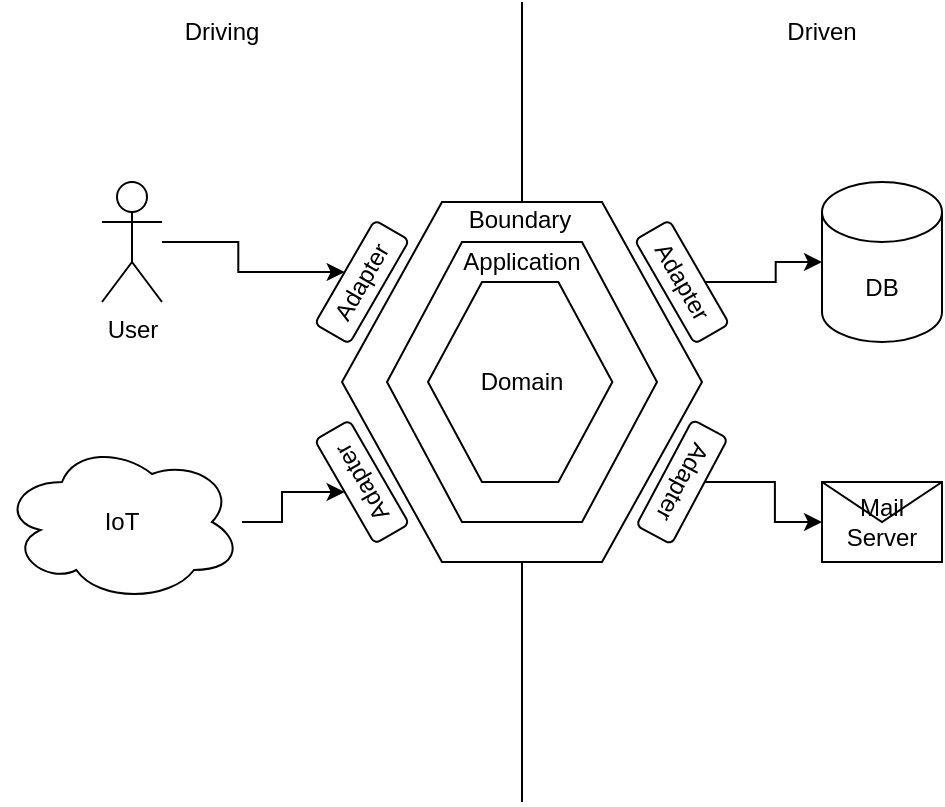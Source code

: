 <mxfile version="20.3.0" type="device"><diagram id="g4XOfiJ10HW_9zSEzWX1" name="Page-1"><mxGraphModel dx="575" dy="555" grid="1" gridSize="10" guides="1" tooltips="1" connect="1" arrows="1" fold="1" page="1" pageScale="1" pageWidth="850" pageHeight="1100" math="0" shadow="0"><root><mxCell id="0"/><mxCell id="1" parent="0"/><mxCell id="mcpQhCsijv_R3JxxNTv7-6" value="" style="endArrow=none;html=1;rounded=0;" edge="1" parent="1"><mxGeometry width="50" height="50" relative="1" as="geometry"><mxPoint x="380" y="560" as="sourcePoint"/><mxPoint x="380" y="160" as="targetPoint"/></mxGeometry></mxCell><mxCell id="mcpQhCsijv_R3JxxNTv7-1" value="" style="shape=hexagon;perimeter=hexagonPerimeter2;whiteSpace=wrap;html=1;fixedSize=1;size=50;" vertex="1" parent="1"><mxGeometry x="290" y="260" width="180" height="180" as="geometry"/></mxCell><mxCell id="mcpQhCsijv_R3JxxNTv7-2" value="Adapter" style="rounded=1;whiteSpace=wrap;html=1;rotation=-60;" vertex="1" parent="1"><mxGeometry x="270" y="290" width="60" height="20" as="geometry"/></mxCell><mxCell id="mcpQhCsijv_R3JxxNTv7-3" value="Adapter" style="rounded=1;whiteSpace=wrap;html=1;rotation=-120;" vertex="1" parent="1"><mxGeometry x="270" y="390" width="60" height="20" as="geometry"/></mxCell><mxCell id="mcpQhCsijv_R3JxxNTv7-17" style="edgeStyle=orthogonalEdgeStyle;rounded=0;orthogonalLoop=1;jettySize=auto;html=1;entryX=0;entryY=0.5;entryDx=0;entryDy=0;entryPerimeter=0;" edge="1" parent="1" source="mcpQhCsijv_R3JxxNTv7-4" target="mcpQhCsijv_R3JxxNTv7-15"><mxGeometry relative="1" as="geometry"/></mxCell><mxCell id="mcpQhCsijv_R3JxxNTv7-4" value="Adapter" style="rounded=1;whiteSpace=wrap;html=1;rotation=60;" vertex="1" parent="1"><mxGeometry x="430" y="290" width="60" height="20" as="geometry"/></mxCell><mxCell id="mcpQhCsijv_R3JxxNTv7-21" style="edgeStyle=orthogonalEdgeStyle;rounded=0;orthogonalLoop=1;jettySize=auto;html=1;entryX=0;entryY=0.5;entryDx=0;entryDy=0;" edge="1" parent="1" source="mcpQhCsijv_R3JxxNTv7-5" target="mcpQhCsijv_R3JxxNTv7-20"><mxGeometry relative="1" as="geometry"/></mxCell><mxCell id="mcpQhCsijv_R3JxxNTv7-5" value="Adapter" style="rounded=1;whiteSpace=wrap;html=1;rotation=-242;" vertex="1" parent="1"><mxGeometry x="430" y="390" width="60" height="20" as="geometry"/></mxCell><mxCell id="mcpQhCsijv_R3JxxNTv7-7" value="Driving" style="text;html=1;strokeColor=none;fillColor=none;align=center;verticalAlign=middle;whiteSpace=wrap;rounded=0;" vertex="1" parent="1"><mxGeometry x="200" y="160" width="60" height="30" as="geometry"/></mxCell><mxCell id="mcpQhCsijv_R3JxxNTv7-8" value="Driven" style="text;html=1;strokeColor=none;fillColor=none;align=center;verticalAlign=middle;whiteSpace=wrap;rounded=0;" vertex="1" parent="1"><mxGeometry x="500" y="160" width="60" height="30" as="geometry"/></mxCell><mxCell id="mcpQhCsijv_R3JxxNTv7-12" style="edgeStyle=orthogonalEdgeStyle;rounded=0;orthogonalLoop=1;jettySize=auto;html=1;entryX=0.5;entryY=0;entryDx=0;entryDy=0;" edge="1" parent="1" source="mcpQhCsijv_R3JxxNTv7-9" target="mcpQhCsijv_R3JxxNTv7-2"><mxGeometry relative="1" as="geometry"/></mxCell><mxCell id="mcpQhCsijv_R3JxxNTv7-9" value="User" style="shape=umlActor;verticalLabelPosition=bottom;verticalAlign=top;html=1;outlineConnect=0;" vertex="1" parent="1"><mxGeometry x="170" y="250" width="30" height="60" as="geometry"/></mxCell><mxCell id="mcpQhCsijv_R3JxxNTv7-14" style="edgeStyle=orthogonalEdgeStyle;rounded=0;orthogonalLoop=1;jettySize=auto;html=1;entryX=0.5;entryY=0;entryDx=0;entryDy=0;" edge="1" parent="1" source="mcpQhCsijv_R3JxxNTv7-10" target="mcpQhCsijv_R3JxxNTv7-3"><mxGeometry relative="1" as="geometry"/></mxCell><mxCell id="mcpQhCsijv_R3JxxNTv7-10" value="IoT" style="ellipse;shape=cloud;whiteSpace=wrap;html=1;" vertex="1" parent="1"><mxGeometry x="120" y="380" width="120" height="80" as="geometry"/></mxCell><mxCell id="mcpQhCsijv_R3JxxNTv7-15" value="DB" style="shape=cylinder3;whiteSpace=wrap;html=1;boundedLbl=1;backgroundOutline=1;size=15;" vertex="1" parent="1"><mxGeometry x="530" y="250" width="60" height="80" as="geometry"/></mxCell><mxCell id="mcpQhCsijv_R3JxxNTv7-20" value="Mail Server" style="shape=message;html=1;whiteSpace=wrap;html=1;outlineConnect=0;" vertex="1" parent="1"><mxGeometry x="530" y="400" width="60" height="40" as="geometry"/></mxCell><mxCell id="mcpQhCsijv_R3JxxNTv7-22" value="" style="shape=hexagon;perimeter=hexagonPerimeter2;whiteSpace=wrap;html=1;fixedSize=1;size=37.5;" vertex="1" parent="1"><mxGeometry x="312.5" y="280" width="135" height="140" as="geometry"/></mxCell><mxCell id="mcpQhCsijv_R3JxxNTv7-23" value="" style="shape=hexagon;perimeter=hexagonPerimeter2;whiteSpace=wrap;html=1;fixedSize=1;size=27;" vertex="1" parent="1"><mxGeometry x="333" y="300" width="92.19" height="100" as="geometry"/></mxCell><mxCell id="mcpQhCsijv_R3JxxNTv7-24" value="Boundary" style="text;html=1;strokeColor=none;fillColor=none;align=center;verticalAlign=middle;whiteSpace=wrap;rounded=0;" vertex="1" parent="1"><mxGeometry x="349.1" y="254" width="60" height="30" as="geometry"/></mxCell><mxCell id="mcpQhCsijv_R3JxxNTv7-25" value="Application&lt;span style=&quot;color: rgba(0, 0, 0, 0); font-family: monospace; font-size: 0px; text-align: start;&quot;&gt;%3CmxGraphModel%3E%3Croot%3E%3CmxCell%20id%3D%220%22%2F%3E%3CmxCell%20id%3D%221%22%20parent%3D%220%22%2F%3E%3CmxCell%20id%3D%222%22%20value%3D%22Boundary%22%20style%3D%22text%3Bhtml%3D1%3BstrokeColor%3Dnone%3BfillColor%3Dnone%3Balign%3Dcenter%3BverticalAlign%3Dmiddle%3BwhiteSpace%3Dwrap%3Brounded%3D0%3B%22%20vertex%3D%221%22%20parent%3D%221%22%3E%3CmxGeometry%20x%3D%22349.1%22%20y%3D%22256%22%20width%3D%2260%22%20height%3D%2230%22%20as%3D%22geometry%22%2F%3E%3C%2FmxCell%3E%3C%2Froot%3E%3C%2FmxGraphModel%3E&lt;/span&gt;" style="text;html=1;strokeColor=none;fillColor=none;align=center;verticalAlign=middle;whiteSpace=wrap;rounded=0;" vertex="1" parent="1"><mxGeometry x="350.1" y="275" width="60" height="30" as="geometry"/></mxCell><mxCell id="mcpQhCsijv_R3JxxNTv7-26" value="Domain" style="text;html=1;strokeColor=none;fillColor=none;align=center;verticalAlign=middle;whiteSpace=wrap;rounded=0;" vertex="1" parent="1"><mxGeometry x="350.1" y="335" width="60" height="30" as="geometry"/></mxCell></root></mxGraphModel></diagram></mxfile>
